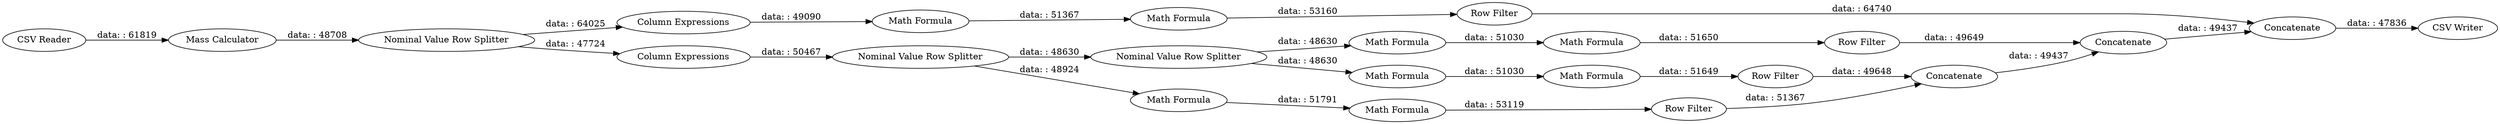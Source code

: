 digraph {
	"-5126306533202192878_45" [label="Nominal Value Row Splitter"]
	"-5126306533202192878_25" [label="CSV Reader"]
	"-5126306533202192878_61" [label="CSV Writer"]
	"-5126306533202192878_34" [label="Column Expressions"]
	"-5126306533202192878_53" [label="Math Formula"]
	"-5126306533202192878_49" [label="Nominal Value Row Splitter"]
	"-5126306533202192878_46" [label="Column Expressions"]
	"-5126306533202192878_50" [label="Math Formula"]
	"-5126306533202192878_58" [label=Concatenate]
	"-5126306533202192878_60" [label=Concatenate]
	"-5126306533202192878_54" [label="Math Formula"]
	"-5126306533202192878_57" [label="Row Filter"]
	"-5126306533202192878_56" [label="Row Filter"]
	"-5126306533202192878_55" [label="Row Filter"]
	"-5126306533202192878_59" [label=Concatenate]
	"-5126306533202192878_44" [label="Math Formula"]
	"-5126306533202192878_39" [label="Mass Calculator"]
	"-5126306533202192878_47" [label="Nominal Value Row Splitter"]
	"-5126306533202192878_51" [label="Math Formula"]
	"-5126306533202192878_48" [label="Math Formula"]
	"-5126306533202192878_40" [label="Math Formula"]
	"-5126306533202192878_52" [label="Math Formula"]
	"-5126306533202192878_37" [label="Row Filter"]
	"-5126306533202192878_50" -> "-5126306533202192878_54" [label="data: : 51030"]
	"-5126306533202192878_51" -> "-5126306533202192878_53" [label="data: : 51030"]
	"-5126306533202192878_48" -> "-5126306533202192878_52" [label="data: : 51791"]
	"-5126306533202192878_40" -> "-5126306533202192878_37" [label="data: : 53160"]
	"-5126306533202192878_45" -> "-5126306533202192878_46" [label="data: : 47724"]
	"-5126306533202192878_39" -> "-5126306533202192878_45" [label="data: : 48708"]
	"-5126306533202192878_25" -> "-5126306533202192878_39" [label="data: : 61819"]
	"-5126306533202192878_54" -> "-5126306533202192878_55" [label="data: : 51650"]
	"-5126306533202192878_34" -> "-5126306533202192878_44" [label="data: : 49090"]
	"-5126306533202192878_52" -> "-5126306533202192878_57" [label="data: : 53119"]
	"-5126306533202192878_59" -> "-5126306533202192878_60" [label="data: : 49437"]
	"-5126306533202192878_60" -> "-5126306533202192878_61" [label="data: : 47836"]
	"-5126306533202192878_45" -> "-5126306533202192878_34" [label="data: : 64025"]
	"-5126306533202192878_47" -> "-5126306533202192878_48" [label="data: : 48924"]
	"-5126306533202192878_57" -> "-5126306533202192878_58" [label="data: : 51367"]
	"-5126306533202192878_55" -> "-5126306533202192878_59" [label="data: : 49649"]
	"-5126306533202192878_47" -> "-5126306533202192878_49" [label="data: : 48630"]
	"-5126306533202192878_49" -> "-5126306533202192878_50" [label="data: : 48630"]
	"-5126306533202192878_44" -> "-5126306533202192878_40" [label="data: : 51367"]
	"-5126306533202192878_58" -> "-5126306533202192878_59" [label="data: : 49437"]
	"-5126306533202192878_46" -> "-5126306533202192878_47" [label="data: : 50467"]
	"-5126306533202192878_56" -> "-5126306533202192878_58" [label="data: : 49648"]
	"-5126306533202192878_37" -> "-5126306533202192878_60" [label="data: : 64740"]
	"-5126306533202192878_53" -> "-5126306533202192878_56" [label="data: : 51649"]
	"-5126306533202192878_49" -> "-5126306533202192878_51" [label="data: : 48630"]
	rankdir=LR
}
